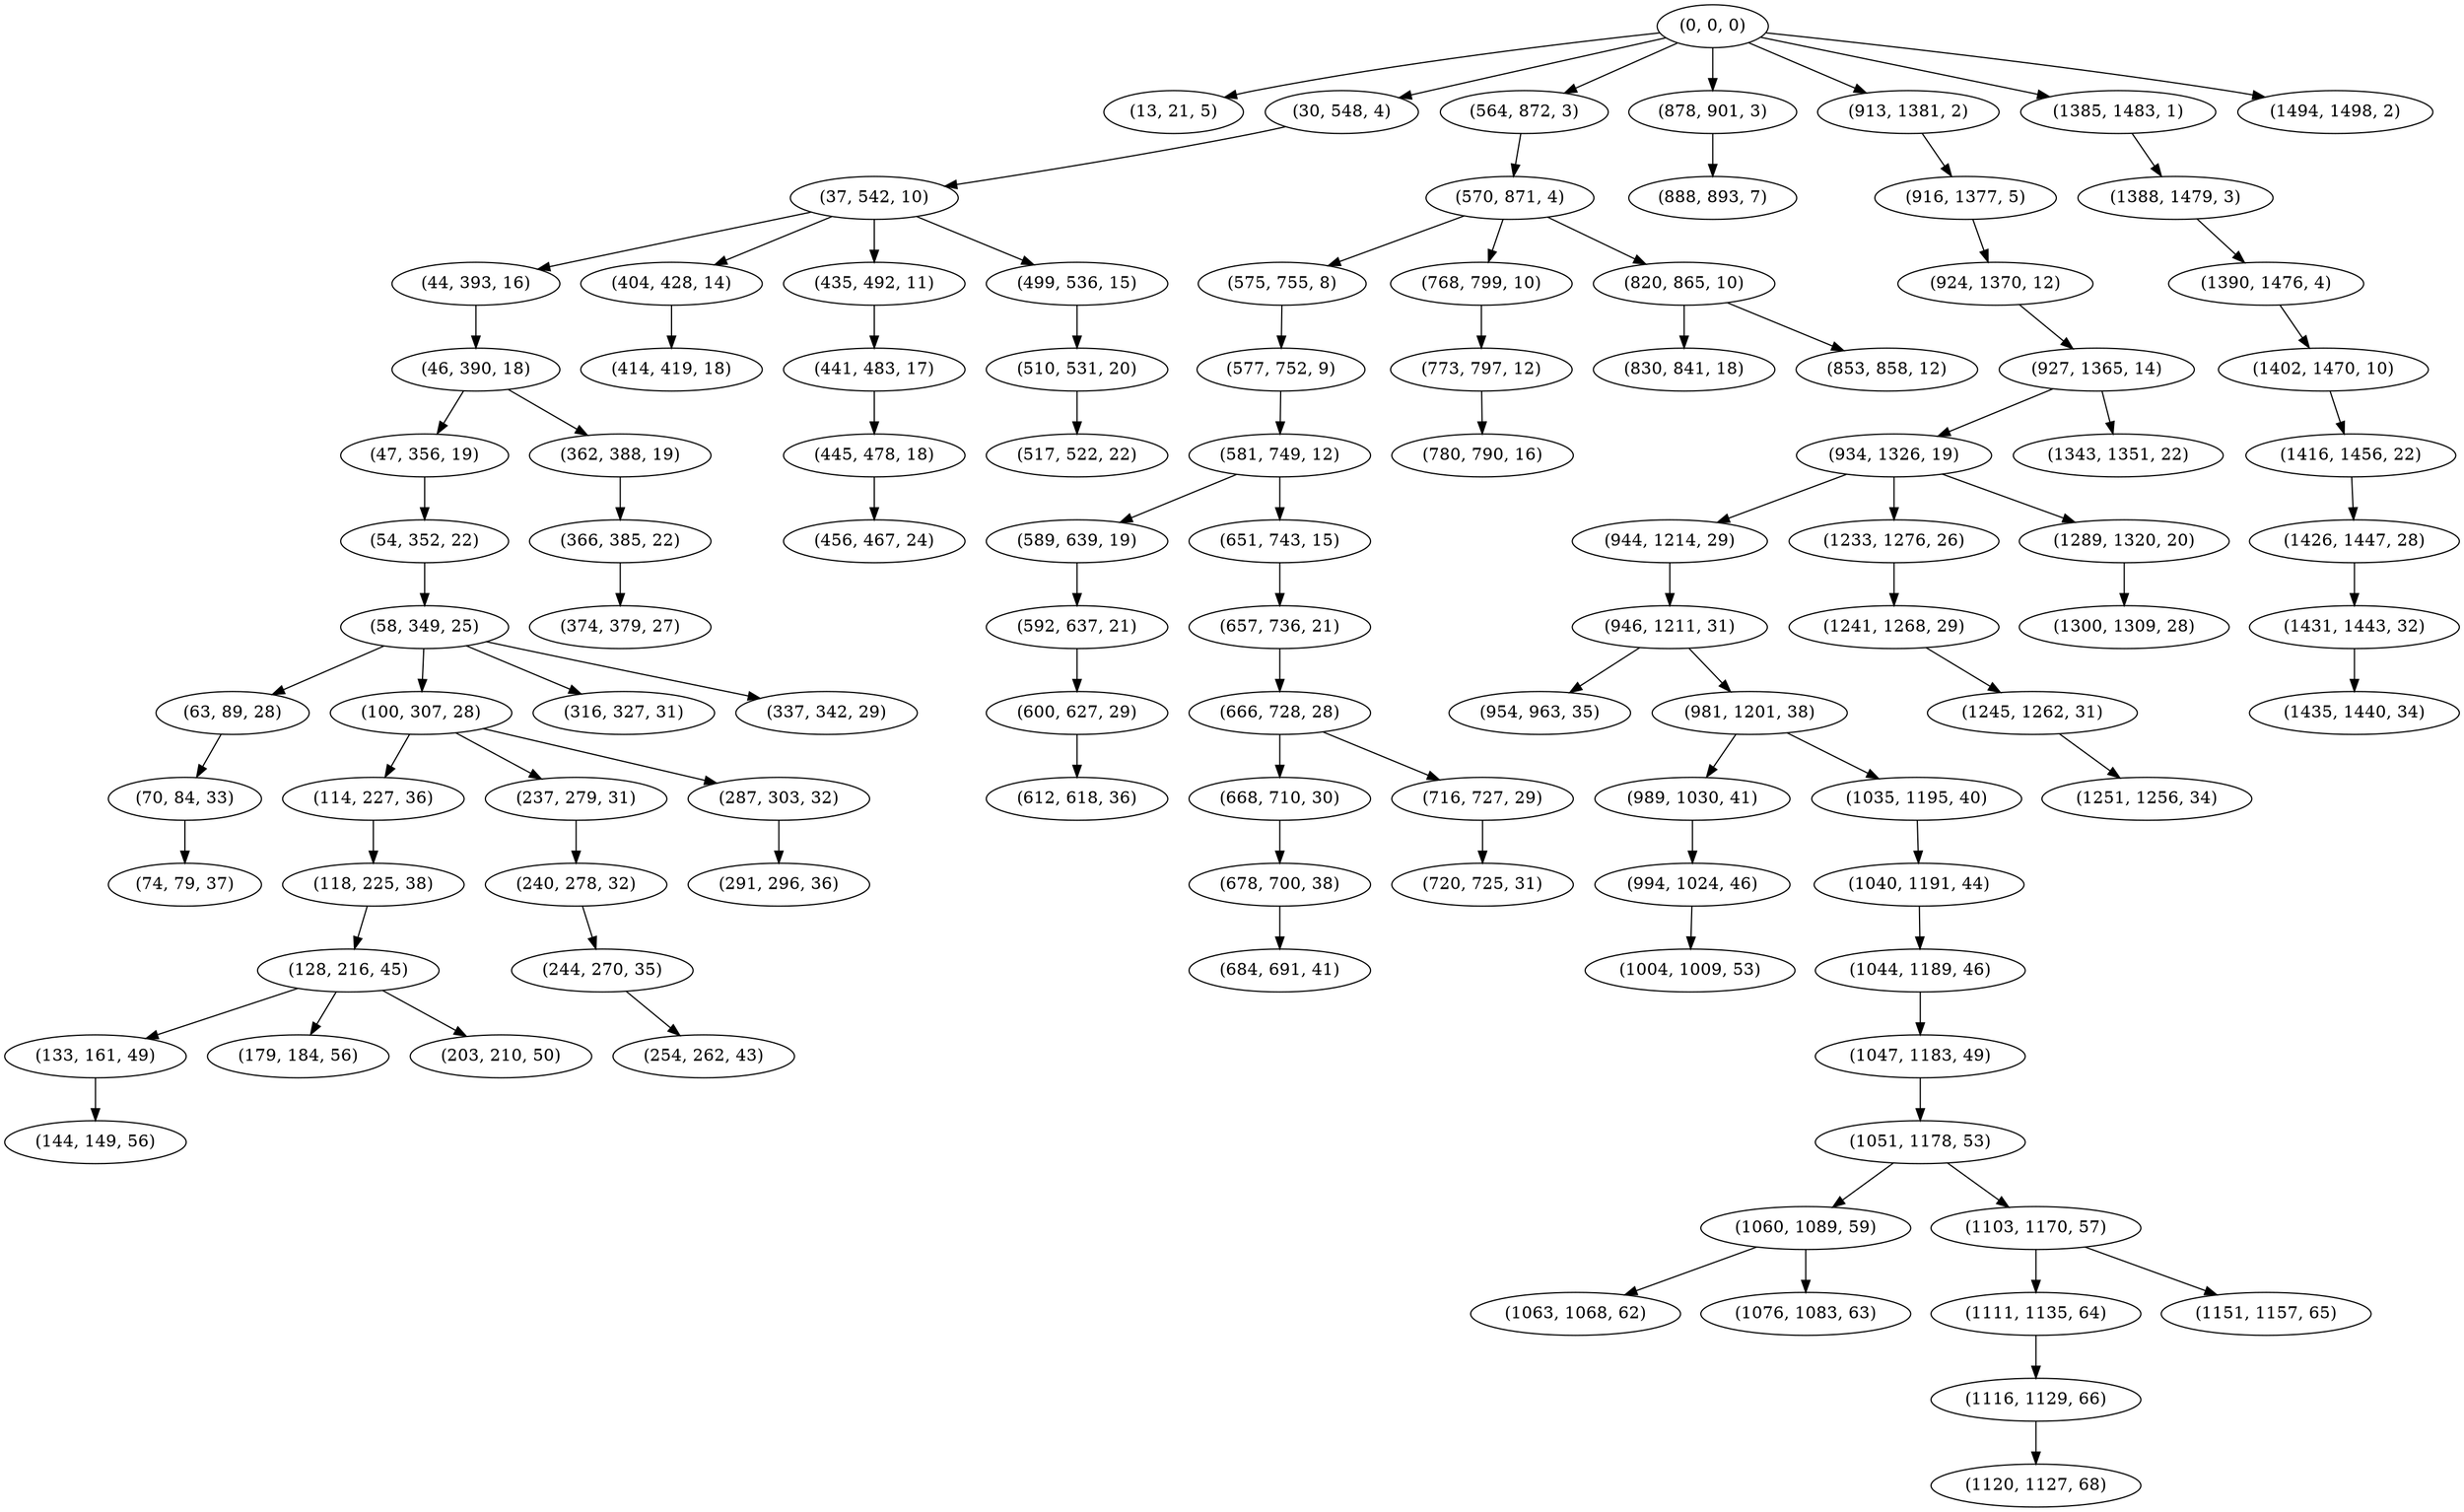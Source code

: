 digraph tree {
    "(0, 0, 0)";
    "(13, 21, 5)";
    "(30, 548, 4)";
    "(37, 542, 10)";
    "(44, 393, 16)";
    "(46, 390, 18)";
    "(47, 356, 19)";
    "(54, 352, 22)";
    "(58, 349, 25)";
    "(63, 89, 28)";
    "(70, 84, 33)";
    "(74, 79, 37)";
    "(100, 307, 28)";
    "(114, 227, 36)";
    "(118, 225, 38)";
    "(128, 216, 45)";
    "(133, 161, 49)";
    "(144, 149, 56)";
    "(179, 184, 56)";
    "(203, 210, 50)";
    "(237, 279, 31)";
    "(240, 278, 32)";
    "(244, 270, 35)";
    "(254, 262, 43)";
    "(287, 303, 32)";
    "(291, 296, 36)";
    "(316, 327, 31)";
    "(337, 342, 29)";
    "(362, 388, 19)";
    "(366, 385, 22)";
    "(374, 379, 27)";
    "(404, 428, 14)";
    "(414, 419, 18)";
    "(435, 492, 11)";
    "(441, 483, 17)";
    "(445, 478, 18)";
    "(456, 467, 24)";
    "(499, 536, 15)";
    "(510, 531, 20)";
    "(517, 522, 22)";
    "(564, 872, 3)";
    "(570, 871, 4)";
    "(575, 755, 8)";
    "(577, 752, 9)";
    "(581, 749, 12)";
    "(589, 639, 19)";
    "(592, 637, 21)";
    "(600, 627, 29)";
    "(612, 618, 36)";
    "(651, 743, 15)";
    "(657, 736, 21)";
    "(666, 728, 28)";
    "(668, 710, 30)";
    "(678, 700, 38)";
    "(684, 691, 41)";
    "(716, 727, 29)";
    "(720, 725, 31)";
    "(768, 799, 10)";
    "(773, 797, 12)";
    "(780, 790, 16)";
    "(820, 865, 10)";
    "(830, 841, 18)";
    "(853, 858, 12)";
    "(878, 901, 3)";
    "(888, 893, 7)";
    "(913, 1381, 2)";
    "(916, 1377, 5)";
    "(924, 1370, 12)";
    "(927, 1365, 14)";
    "(934, 1326, 19)";
    "(944, 1214, 29)";
    "(946, 1211, 31)";
    "(954, 963, 35)";
    "(981, 1201, 38)";
    "(989, 1030, 41)";
    "(994, 1024, 46)";
    "(1004, 1009, 53)";
    "(1035, 1195, 40)";
    "(1040, 1191, 44)";
    "(1044, 1189, 46)";
    "(1047, 1183, 49)";
    "(1051, 1178, 53)";
    "(1060, 1089, 59)";
    "(1063, 1068, 62)";
    "(1076, 1083, 63)";
    "(1103, 1170, 57)";
    "(1111, 1135, 64)";
    "(1116, 1129, 66)";
    "(1120, 1127, 68)";
    "(1151, 1157, 65)";
    "(1233, 1276, 26)";
    "(1241, 1268, 29)";
    "(1245, 1262, 31)";
    "(1251, 1256, 34)";
    "(1289, 1320, 20)";
    "(1300, 1309, 28)";
    "(1343, 1351, 22)";
    "(1385, 1483, 1)";
    "(1388, 1479, 3)";
    "(1390, 1476, 4)";
    "(1402, 1470, 10)";
    "(1416, 1456, 22)";
    "(1426, 1447, 28)";
    "(1431, 1443, 32)";
    "(1435, 1440, 34)";
    "(1494, 1498, 2)";
    "(0, 0, 0)" -> "(13, 21, 5)";
    "(0, 0, 0)" -> "(30, 548, 4)";
    "(0, 0, 0)" -> "(564, 872, 3)";
    "(0, 0, 0)" -> "(878, 901, 3)";
    "(0, 0, 0)" -> "(913, 1381, 2)";
    "(0, 0, 0)" -> "(1385, 1483, 1)";
    "(0, 0, 0)" -> "(1494, 1498, 2)";
    "(30, 548, 4)" -> "(37, 542, 10)";
    "(37, 542, 10)" -> "(44, 393, 16)";
    "(37, 542, 10)" -> "(404, 428, 14)";
    "(37, 542, 10)" -> "(435, 492, 11)";
    "(37, 542, 10)" -> "(499, 536, 15)";
    "(44, 393, 16)" -> "(46, 390, 18)";
    "(46, 390, 18)" -> "(47, 356, 19)";
    "(46, 390, 18)" -> "(362, 388, 19)";
    "(47, 356, 19)" -> "(54, 352, 22)";
    "(54, 352, 22)" -> "(58, 349, 25)";
    "(58, 349, 25)" -> "(63, 89, 28)";
    "(58, 349, 25)" -> "(100, 307, 28)";
    "(58, 349, 25)" -> "(316, 327, 31)";
    "(58, 349, 25)" -> "(337, 342, 29)";
    "(63, 89, 28)" -> "(70, 84, 33)";
    "(70, 84, 33)" -> "(74, 79, 37)";
    "(100, 307, 28)" -> "(114, 227, 36)";
    "(100, 307, 28)" -> "(237, 279, 31)";
    "(100, 307, 28)" -> "(287, 303, 32)";
    "(114, 227, 36)" -> "(118, 225, 38)";
    "(118, 225, 38)" -> "(128, 216, 45)";
    "(128, 216, 45)" -> "(133, 161, 49)";
    "(128, 216, 45)" -> "(179, 184, 56)";
    "(128, 216, 45)" -> "(203, 210, 50)";
    "(133, 161, 49)" -> "(144, 149, 56)";
    "(237, 279, 31)" -> "(240, 278, 32)";
    "(240, 278, 32)" -> "(244, 270, 35)";
    "(244, 270, 35)" -> "(254, 262, 43)";
    "(287, 303, 32)" -> "(291, 296, 36)";
    "(362, 388, 19)" -> "(366, 385, 22)";
    "(366, 385, 22)" -> "(374, 379, 27)";
    "(404, 428, 14)" -> "(414, 419, 18)";
    "(435, 492, 11)" -> "(441, 483, 17)";
    "(441, 483, 17)" -> "(445, 478, 18)";
    "(445, 478, 18)" -> "(456, 467, 24)";
    "(499, 536, 15)" -> "(510, 531, 20)";
    "(510, 531, 20)" -> "(517, 522, 22)";
    "(564, 872, 3)" -> "(570, 871, 4)";
    "(570, 871, 4)" -> "(575, 755, 8)";
    "(570, 871, 4)" -> "(768, 799, 10)";
    "(570, 871, 4)" -> "(820, 865, 10)";
    "(575, 755, 8)" -> "(577, 752, 9)";
    "(577, 752, 9)" -> "(581, 749, 12)";
    "(581, 749, 12)" -> "(589, 639, 19)";
    "(581, 749, 12)" -> "(651, 743, 15)";
    "(589, 639, 19)" -> "(592, 637, 21)";
    "(592, 637, 21)" -> "(600, 627, 29)";
    "(600, 627, 29)" -> "(612, 618, 36)";
    "(651, 743, 15)" -> "(657, 736, 21)";
    "(657, 736, 21)" -> "(666, 728, 28)";
    "(666, 728, 28)" -> "(668, 710, 30)";
    "(666, 728, 28)" -> "(716, 727, 29)";
    "(668, 710, 30)" -> "(678, 700, 38)";
    "(678, 700, 38)" -> "(684, 691, 41)";
    "(716, 727, 29)" -> "(720, 725, 31)";
    "(768, 799, 10)" -> "(773, 797, 12)";
    "(773, 797, 12)" -> "(780, 790, 16)";
    "(820, 865, 10)" -> "(830, 841, 18)";
    "(820, 865, 10)" -> "(853, 858, 12)";
    "(878, 901, 3)" -> "(888, 893, 7)";
    "(913, 1381, 2)" -> "(916, 1377, 5)";
    "(916, 1377, 5)" -> "(924, 1370, 12)";
    "(924, 1370, 12)" -> "(927, 1365, 14)";
    "(927, 1365, 14)" -> "(934, 1326, 19)";
    "(927, 1365, 14)" -> "(1343, 1351, 22)";
    "(934, 1326, 19)" -> "(944, 1214, 29)";
    "(934, 1326, 19)" -> "(1233, 1276, 26)";
    "(934, 1326, 19)" -> "(1289, 1320, 20)";
    "(944, 1214, 29)" -> "(946, 1211, 31)";
    "(946, 1211, 31)" -> "(954, 963, 35)";
    "(946, 1211, 31)" -> "(981, 1201, 38)";
    "(981, 1201, 38)" -> "(989, 1030, 41)";
    "(981, 1201, 38)" -> "(1035, 1195, 40)";
    "(989, 1030, 41)" -> "(994, 1024, 46)";
    "(994, 1024, 46)" -> "(1004, 1009, 53)";
    "(1035, 1195, 40)" -> "(1040, 1191, 44)";
    "(1040, 1191, 44)" -> "(1044, 1189, 46)";
    "(1044, 1189, 46)" -> "(1047, 1183, 49)";
    "(1047, 1183, 49)" -> "(1051, 1178, 53)";
    "(1051, 1178, 53)" -> "(1060, 1089, 59)";
    "(1051, 1178, 53)" -> "(1103, 1170, 57)";
    "(1060, 1089, 59)" -> "(1063, 1068, 62)";
    "(1060, 1089, 59)" -> "(1076, 1083, 63)";
    "(1103, 1170, 57)" -> "(1111, 1135, 64)";
    "(1103, 1170, 57)" -> "(1151, 1157, 65)";
    "(1111, 1135, 64)" -> "(1116, 1129, 66)";
    "(1116, 1129, 66)" -> "(1120, 1127, 68)";
    "(1233, 1276, 26)" -> "(1241, 1268, 29)";
    "(1241, 1268, 29)" -> "(1245, 1262, 31)";
    "(1245, 1262, 31)" -> "(1251, 1256, 34)";
    "(1289, 1320, 20)" -> "(1300, 1309, 28)";
    "(1385, 1483, 1)" -> "(1388, 1479, 3)";
    "(1388, 1479, 3)" -> "(1390, 1476, 4)";
    "(1390, 1476, 4)" -> "(1402, 1470, 10)";
    "(1402, 1470, 10)" -> "(1416, 1456, 22)";
    "(1416, 1456, 22)" -> "(1426, 1447, 28)";
    "(1426, 1447, 28)" -> "(1431, 1443, 32)";
    "(1431, 1443, 32)" -> "(1435, 1440, 34)";
}
